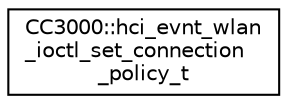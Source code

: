 digraph "Graphical Class Hierarchy"
{
  edge [fontname="Helvetica",fontsize="10",labelfontname="Helvetica",labelfontsize="10"];
  node [fontname="Helvetica",fontsize="10",shape=record];
  rankdir="LR";
  Node1 [label="CC3000::hci_evnt_wlan\l_ioctl_set_connection\l_policy_t",height=0.2,width=0.4,color="black", fillcolor="white", style="filled",URL="$d4/dbe/structCC3000_1_1hci__evnt__wlan__ioctl__set__connection__policy__t.html"];
}
